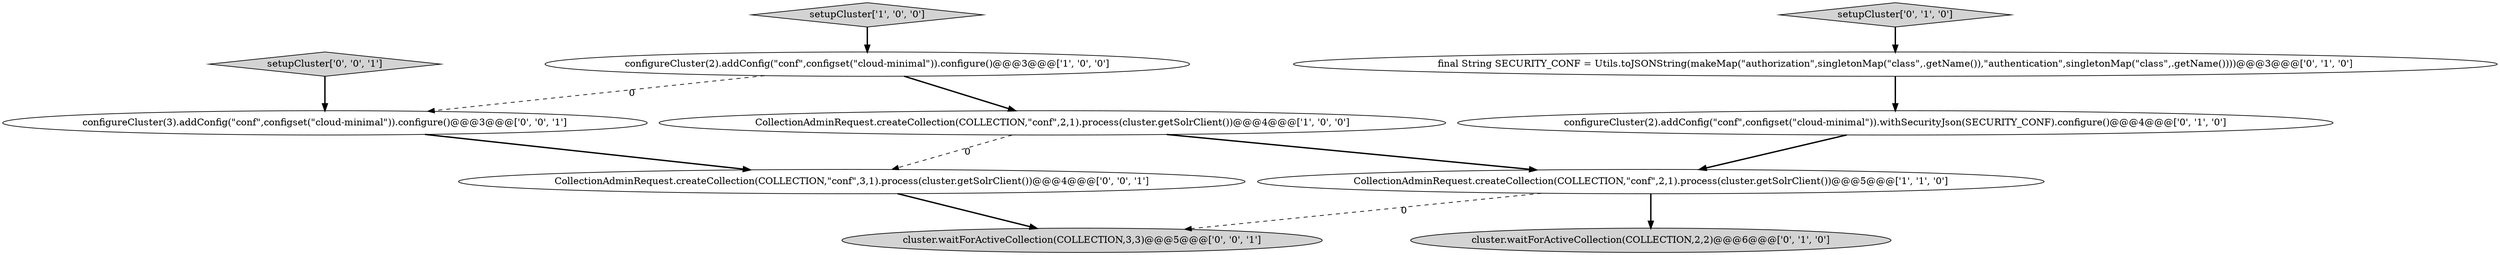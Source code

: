 digraph {
7 [style = filled, label = "final String SECURITY_CONF = Utils.toJSONString(makeMap(\"authorization\",singletonMap(\"class\",.getName()),\"authentication\",singletonMap(\"class\",.getName())))@@@3@@@['0', '1', '0']", fillcolor = white, shape = ellipse image = "AAA0AAABBB2BBB"];
10 [style = filled, label = "cluster.waitForActiveCollection(COLLECTION,3,3)@@@5@@@['0', '0', '1']", fillcolor = lightgray, shape = ellipse image = "AAA0AAABBB3BBB"];
9 [style = filled, label = "setupCluster['0', '0', '1']", fillcolor = lightgray, shape = diamond image = "AAA0AAABBB3BBB"];
5 [style = filled, label = "setupCluster['0', '1', '0']", fillcolor = lightgray, shape = diamond image = "AAA0AAABBB2BBB"];
4 [style = filled, label = "cluster.waitForActiveCollection(COLLECTION,2,2)@@@6@@@['0', '1', '0']", fillcolor = lightgray, shape = ellipse image = "AAA0AAABBB2BBB"];
0 [style = filled, label = "CollectionAdminRequest.createCollection(COLLECTION,\"conf\",2,1).process(cluster.getSolrClient())@@@4@@@['1', '0', '0']", fillcolor = white, shape = ellipse image = "AAA0AAABBB1BBB"];
8 [style = filled, label = "CollectionAdminRequest.createCollection(COLLECTION,\"conf\",3,1).process(cluster.getSolrClient())@@@4@@@['0', '0', '1']", fillcolor = white, shape = ellipse image = "AAA0AAABBB3BBB"];
11 [style = filled, label = "configureCluster(3).addConfig(\"conf\",configset(\"cloud-minimal\")).configure()@@@3@@@['0', '0', '1']", fillcolor = white, shape = ellipse image = "AAA0AAABBB3BBB"];
2 [style = filled, label = "setupCluster['1', '0', '0']", fillcolor = lightgray, shape = diamond image = "AAA0AAABBB1BBB"];
1 [style = filled, label = "CollectionAdminRequest.createCollection(COLLECTION,\"conf\",2,1).process(cluster.getSolrClient())@@@5@@@['1', '1', '0']", fillcolor = white, shape = ellipse image = "AAA0AAABBB1BBB"];
6 [style = filled, label = "configureCluster(2).addConfig(\"conf\",configset(\"cloud-minimal\")).withSecurityJson(SECURITY_CONF).configure()@@@4@@@['0', '1', '0']", fillcolor = white, shape = ellipse image = "AAA1AAABBB2BBB"];
3 [style = filled, label = "configureCluster(2).addConfig(\"conf\",configset(\"cloud-minimal\")).configure()@@@3@@@['1', '0', '0']", fillcolor = white, shape = ellipse image = "AAA0AAABBB1BBB"];
7->6 [style = bold, label=""];
5->7 [style = bold, label=""];
3->11 [style = dashed, label="0"];
9->11 [style = bold, label=""];
11->8 [style = bold, label=""];
1->10 [style = dashed, label="0"];
3->0 [style = bold, label=""];
6->1 [style = bold, label=""];
0->8 [style = dashed, label="0"];
8->10 [style = bold, label=""];
0->1 [style = bold, label=""];
1->4 [style = bold, label=""];
2->3 [style = bold, label=""];
}
